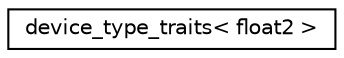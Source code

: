 digraph G
{
  edge [fontname="Helvetica",fontsize="10",labelfontname="Helvetica",labelfontsize="10"];
  node [fontname="Helvetica",fontsize="10",shape=record];
  rankdir=LR;
  Node1 [label="device_type_traits\< float2 \>",height=0.2,width=0.4,color="black", fillcolor="white", style="filled",URL="$d4/d27/structdevice__type__traits_3_01float2_01_4.html"];
}
